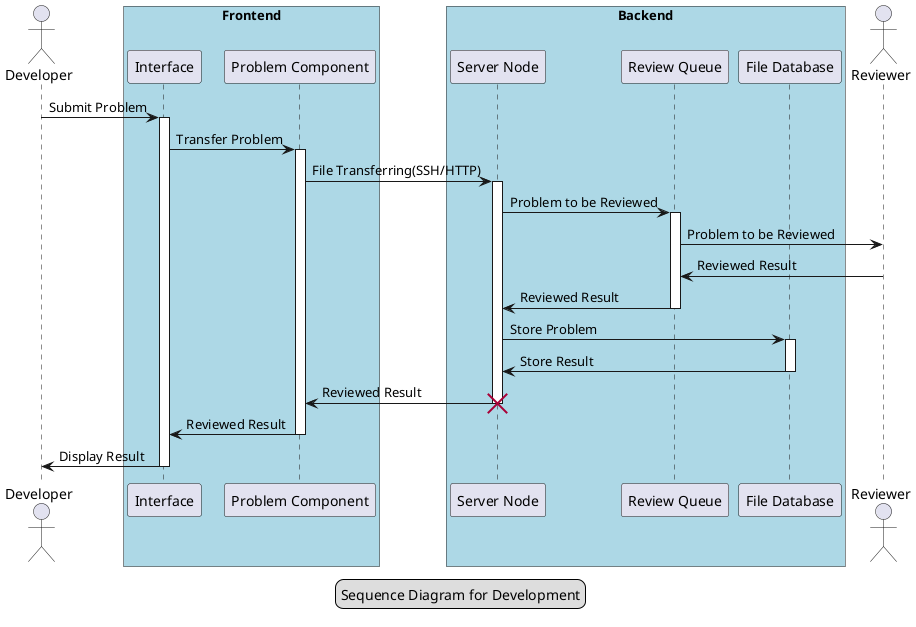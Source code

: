 ' ' 自由开发者在开发页面根据指引在本地安装开发工具包(SDK)，该工具包将使用主流的编程框架作为技术支撑，实现在本地模拟线上环境测试的功能。在根据开发文档完成开发和测试后在开发页面提交打包好的题目，系统将其加入审核队列，题目审核员对题目按先后顺序审核，审核通过后将题目加入数据库上线。
' @startuml
' ' left to right direction
' actor developer as de
' actor reviewer as re
' package Frontend {
'     usecase "Interface" as inter
'     usecase "Problem Component" as pc
' }
' package Backend {
'   usecase "File Database" as fd
'   usecase "Server Node" as sn
'   usecase "Review Queue" as rq
' }
' de --> inter: "Submit Problem"
' inter --> pc: "Transfer Problem"
' pc --> sn: "File Transferring(SSH/HTTP)"
' sn --> rq: "Problem to be Reviewd"
' rq --> re: "Problem to be Reviewd"
' re --> rq: "Reviewd Result"
' rq --> sn: "Reviewd Result"
' sn --> fd: "Store Problem"
' sn --> pc: "Reviewd Result"
' pc --> inter: "Reviewd Result"
' inter --> de: "Display Result"
' @enduml

@startuml
' skinparam backgroundColor #EEEBDC
' skinparam handwritten true


' skinparam box {
'   backgroundColor #LightBlue
' }

' skinparam sequence {
' ArrowColor DeepSkyBlue
' ActorBorderColor DeepSkyBlue
' LifeLineBorderColor blue
' LifeLineBackgroundColor #A9DCDF

' ParticipantBorderColor DeepSkyBlue
' ParticipantBackgroundColor DodgerBlue
' ParticipantFontName Impact
' ParticipantFontSize 17
' ParticipantFontColor #A9DCDF

' ActorBackgroundColor aqua
' ActorFontColor DeepSkyBlue
' ActorFontSize 17
' ActorFontName Aapex
' }

actor Developer

box "Frontend" #LightBlue
participant "Interface" as A
participant "Problem Component" as B
end box
box "Backend" #LightBlue
participant "Server Node" as C
participant "Review Queue" as D
participant "File Database" as E
end box
' participant "Last Class" as C
actor Reviewer
Developer -> A: Submit Problem
activate A

A -> B: Transfer Problem
activate B

B -> C: File Transferring(SSH/HTTP)
activate C

C -> D: Problem to be Reviewed
activate D

D -> Reviewer: Problem to be Reviewed
Reviewer -> D: Reviewed Result

D -> C: Reviewed Result
deactivate D

C -> E: Store Problem
activate E

E -> C: Store Result
deactivate E

C -> B: Reviewed Result
destroy C

B -> A: Reviewed Result
deactivate B

A -> Developer: Display Result
deactivate A

legend center
Sequence Diagram for Development
endlegend
@enduml